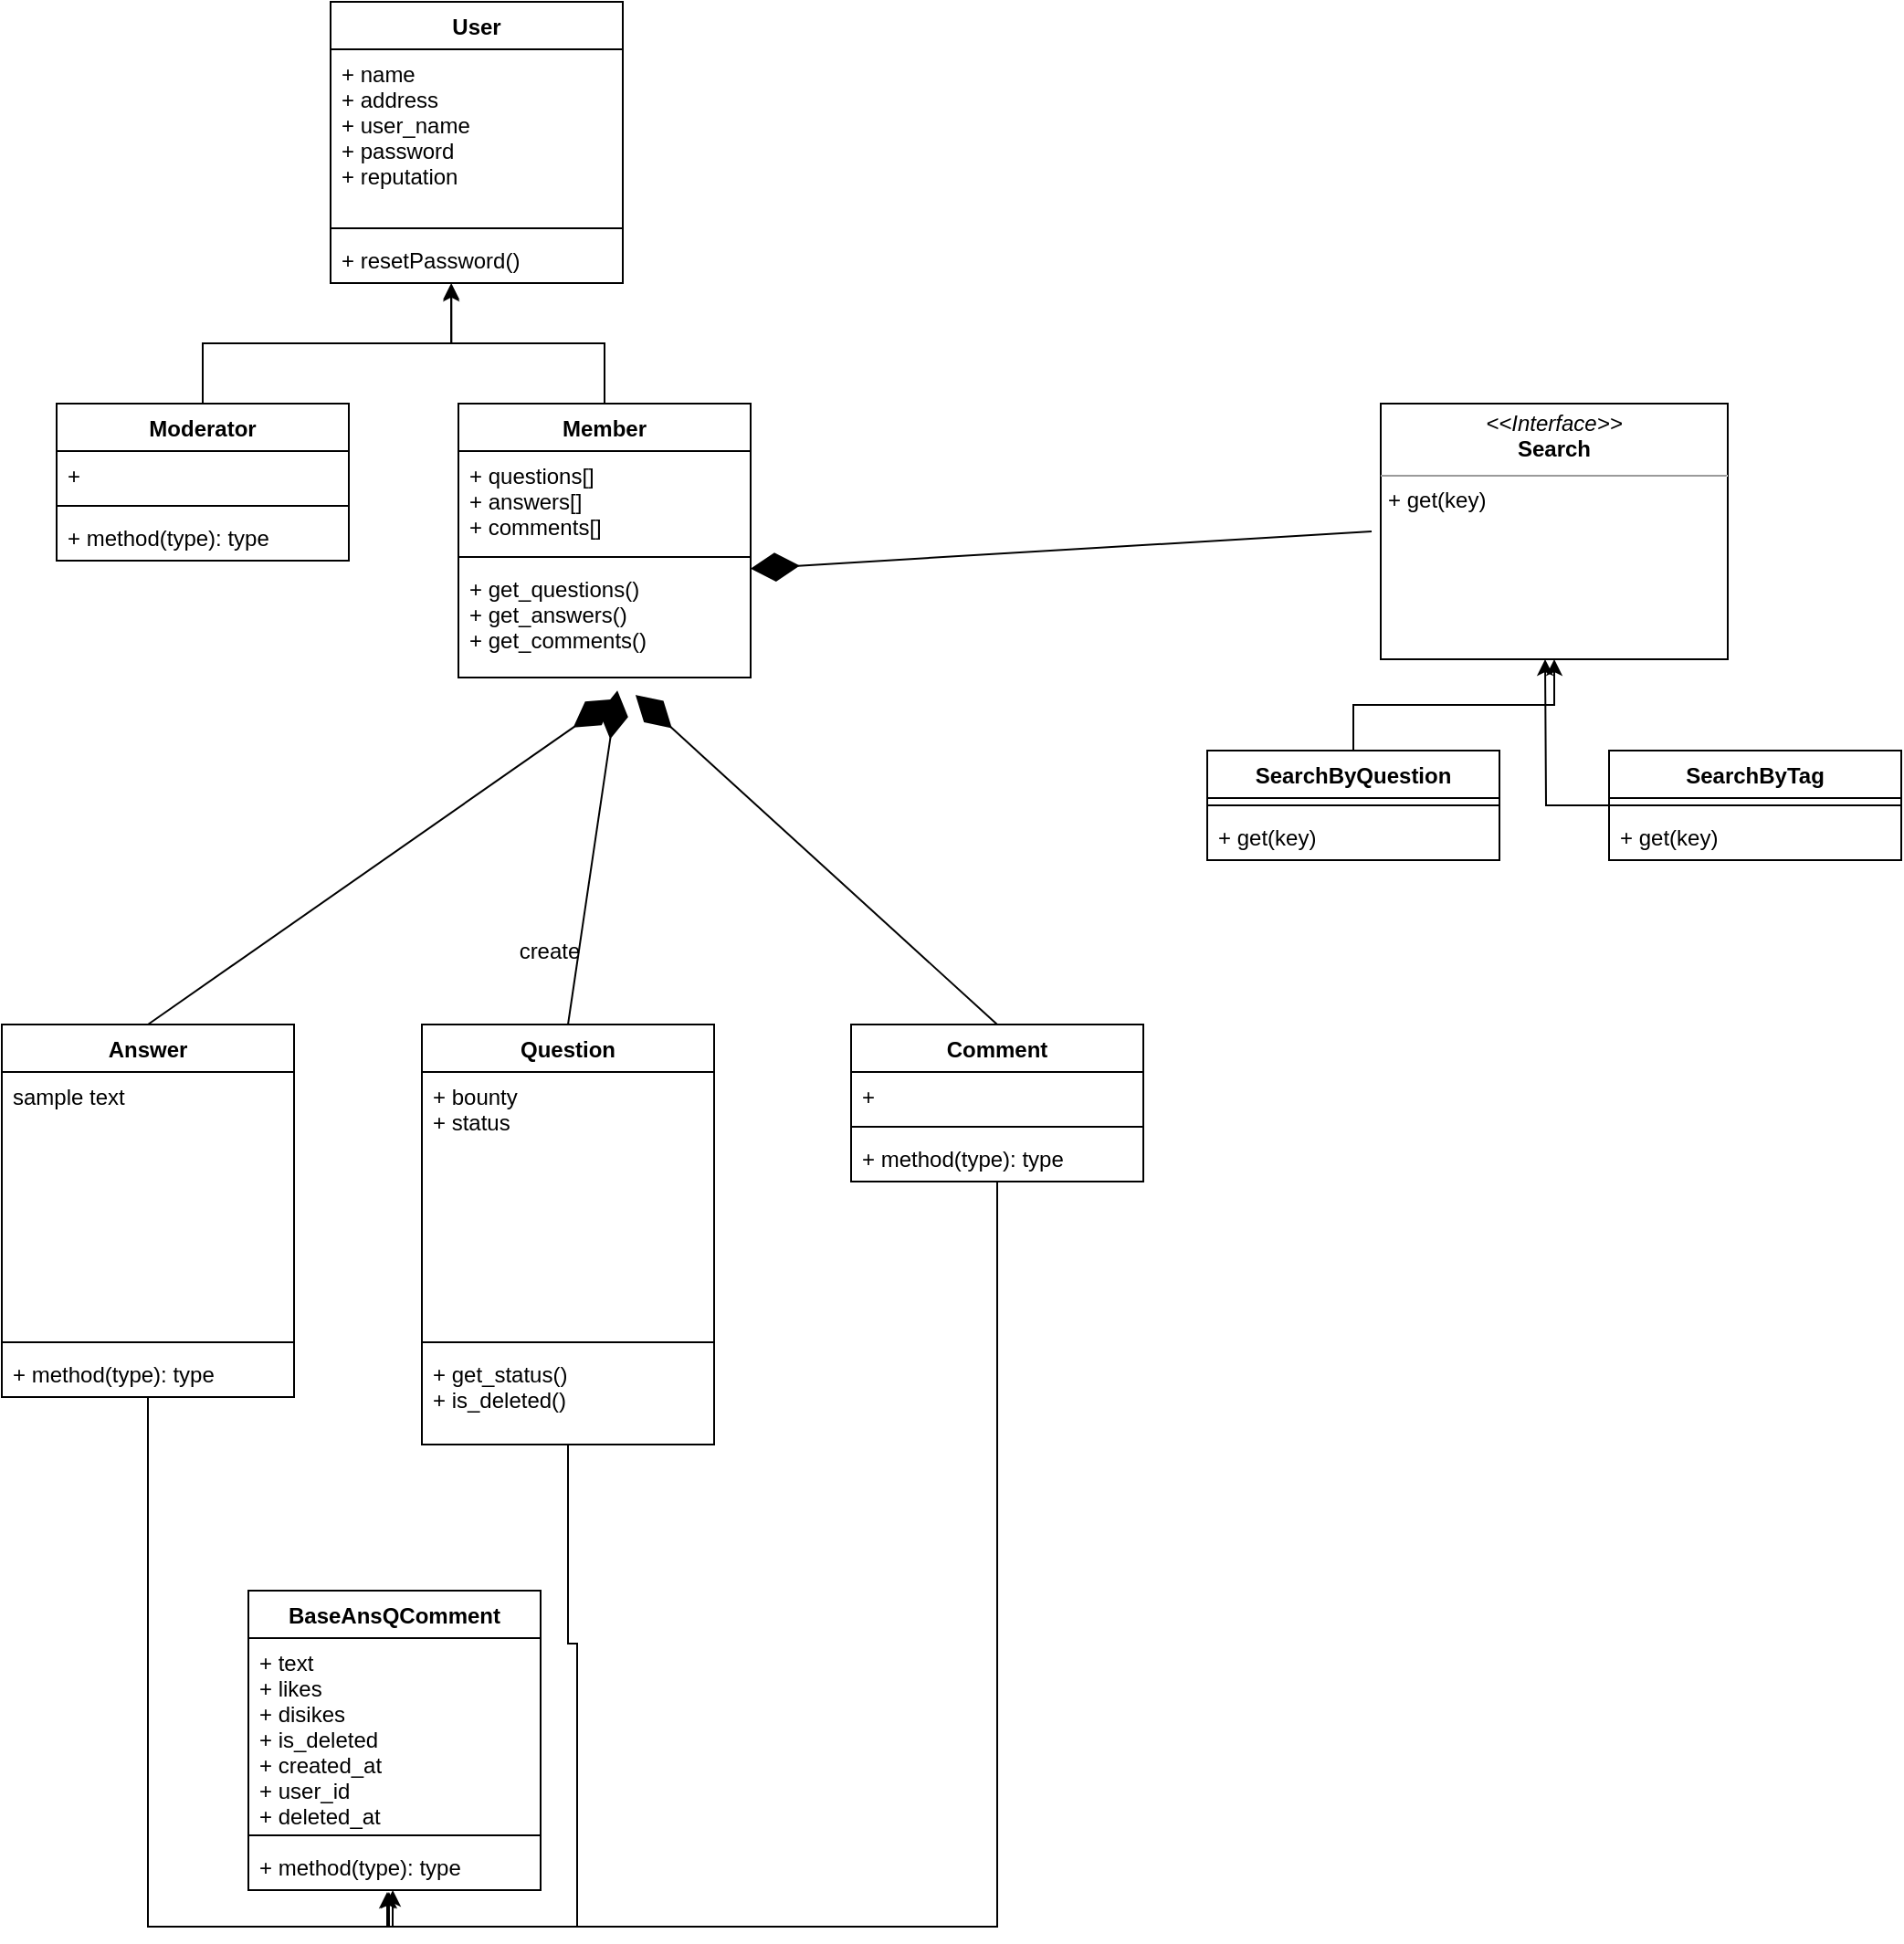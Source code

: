 <mxfile version="13.6.9" type="github"><diagram id="0bjAiOjr5qMoSYHnlquU" name="Page-1"><mxGraphModel dx="946" dy="664" grid="1" gridSize="10" guides="1" tooltips="1" connect="1" arrows="1" fold="1" page="1" pageScale="1" pageWidth="850" pageHeight="1100" math="0" shadow="0"><root><mxCell id="0"/><mxCell id="1" parent="0"/><mxCell id="j4jDKutmtgRt3o_DHzFw-5" value="&lt;p style=&quot;margin: 0px ; margin-top: 4px ; text-align: center&quot;&gt;&lt;i&gt;&amp;lt;&amp;lt;Interface&amp;gt;&amp;gt;&lt;/i&gt;&lt;br&gt;&lt;b&gt;Search&lt;/b&gt;&lt;/p&gt;&lt;hr size=&quot;1&quot;&gt;&lt;p style=&quot;margin: 0px ; margin-left: 4px&quot;&gt;&lt;/p&gt;&lt;p style=&quot;margin: 0px ; margin-left: 4px&quot;&gt;+ get(key)&lt;/p&gt;" style="verticalAlign=top;align=left;overflow=fill;fontSize=12;fontFamily=Helvetica;html=1;" vertex="1" parent="1"><mxGeometry x="765" y="320" width="190" height="140" as="geometry"/></mxCell><mxCell id="j4jDKutmtgRt3o_DHzFw-6" value="User" style="swimlane;fontStyle=1;align=center;verticalAlign=top;childLayout=stackLayout;horizontal=1;startSize=26;horizontalStack=0;resizeParent=1;resizeParentMax=0;resizeLast=0;collapsible=1;marginBottom=0;" vertex="1" parent="1"><mxGeometry x="190" y="100" width="160" height="154" as="geometry"/></mxCell><mxCell id="j4jDKutmtgRt3o_DHzFw-7" value="+ name&#xa;+ address&#xa;+ user_name&#xa;+ password&#xa;+ reputation" style="text;strokeColor=none;fillColor=none;align=left;verticalAlign=top;spacingLeft=4;spacingRight=4;overflow=hidden;rotatable=0;points=[[0,0.5],[1,0.5]];portConstraint=eastwest;" vertex="1" parent="j4jDKutmtgRt3o_DHzFw-6"><mxGeometry y="26" width="160" height="94" as="geometry"/></mxCell><mxCell id="j4jDKutmtgRt3o_DHzFw-8" value="" style="line;strokeWidth=1;fillColor=none;align=left;verticalAlign=middle;spacingTop=-1;spacingLeft=3;spacingRight=3;rotatable=0;labelPosition=right;points=[];portConstraint=eastwest;" vertex="1" parent="j4jDKutmtgRt3o_DHzFw-6"><mxGeometry y="120" width="160" height="8" as="geometry"/></mxCell><mxCell id="j4jDKutmtgRt3o_DHzFw-9" value="+ resetPassword()" style="text;strokeColor=none;fillColor=none;align=left;verticalAlign=top;spacingLeft=4;spacingRight=4;overflow=hidden;rotatable=0;points=[[0,0.5],[1,0.5]];portConstraint=eastwest;" vertex="1" parent="j4jDKutmtgRt3o_DHzFw-6"><mxGeometry y="128" width="160" height="26" as="geometry"/></mxCell><mxCell id="j4jDKutmtgRt3o_DHzFw-20" style="edgeStyle=orthogonalEdgeStyle;rounded=0;orthogonalLoop=1;jettySize=auto;html=1;entryX=0.413;entryY=1.038;entryDx=0;entryDy=0;entryPerimeter=0;" edge="1" parent="1" source="j4jDKutmtgRt3o_DHzFw-14" target="j4jDKutmtgRt3o_DHzFw-9"><mxGeometry relative="1" as="geometry"/></mxCell><mxCell id="j4jDKutmtgRt3o_DHzFw-14" value="Moderator" style="swimlane;fontStyle=1;align=center;verticalAlign=top;childLayout=stackLayout;horizontal=1;startSize=26;horizontalStack=0;resizeParent=1;resizeParentMax=0;resizeLast=0;collapsible=1;marginBottom=0;" vertex="1" parent="1"><mxGeometry x="40" y="320" width="160" height="86" as="geometry"/></mxCell><mxCell id="j4jDKutmtgRt3o_DHzFw-15" value="+ " style="text;strokeColor=none;fillColor=none;align=left;verticalAlign=top;spacingLeft=4;spacingRight=4;overflow=hidden;rotatable=0;points=[[0,0.5],[1,0.5]];portConstraint=eastwest;" vertex="1" parent="j4jDKutmtgRt3o_DHzFw-14"><mxGeometry y="26" width="160" height="26" as="geometry"/></mxCell><mxCell id="j4jDKutmtgRt3o_DHzFw-16" value="" style="line;strokeWidth=1;fillColor=none;align=left;verticalAlign=middle;spacingTop=-1;spacingLeft=3;spacingRight=3;rotatable=0;labelPosition=right;points=[];portConstraint=eastwest;" vertex="1" parent="j4jDKutmtgRt3o_DHzFw-14"><mxGeometry y="52" width="160" height="8" as="geometry"/></mxCell><mxCell id="j4jDKutmtgRt3o_DHzFw-17" value="+ method(type): type" style="text;strokeColor=none;fillColor=none;align=left;verticalAlign=top;spacingLeft=4;spacingRight=4;overflow=hidden;rotatable=0;points=[[0,0.5],[1,0.5]];portConstraint=eastwest;" vertex="1" parent="j4jDKutmtgRt3o_DHzFw-14"><mxGeometry y="60" width="160" height="26" as="geometry"/></mxCell><mxCell id="j4jDKutmtgRt3o_DHzFw-19" style="edgeStyle=orthogonalEdgeStyle;rounded=0;orthogonalLoop=1;jettySize=auto;html=1;entryX=0.413;entryY=1;entryDx=0;entryDy=0;entryPerimeter=0;" edge="1" parent="1" source="j4jDKutmtgRt3o_DHzFw-10" target="j4jDKutmtgRt3o_DHzFw-9"><mxGeometry relative="1" as="geometry"/></mxCell><mxCell id="j4jDKutmtgRt3o_DHzFw-10" value="Member" style="swimlane;fontStyle=1;align=center;verticalAlign=top;childLayout=stackLayout;horizontal=1;startSize=26;horizontalStack=0;resizeParent=1;resizeParentMax=0;resizeLast=0;collapsible=1;marginBottom=0;" vertex="1" parent="1"><mxGeometry x="260" y="320" width="160" height="150" as="geometry"/></mxCell><mxCell id="j4jDKutmtgRt3o_DHzFw-11" value="+ questions[]&#xa;+ answers[]&#xa;+ comments[]&#xa;" style="text;strokeColor=none;fillColor=none;align=left;verticalAlign=top;spacingLeft=4;spacingRight=4;overflow=hidden;rotatable=0;points=[[0,0.5],[1,0.5]];portConstraint=eastwest;" vertex="1" parent="j4jDKutmtgRt3o_DHzFw-10"><mxGeometry y="26" width="160" height="54" as="geometry"/></mxCell><mxCell id="j4jDKutmtgRt3o_DHzFw-12" value="" style="line;strokeWidth=1;fillColor=none;align=left;verticalAlign=middle;spacingTop=-1;spacingLeft=3;spacingRight=3;rotatable=0;labelPosition=right;points=[];portConstraint=eastwest;" vertex="1" parent="j4jDKutmtgRt3o_DHzFw-10"><mxGeometry y="80" width="160" height="8" as="geometry"/></mxCell><mxCell id="j4jDKutmtgRt3o_DHzFw-13" value="+ get_questions()&#xa;+ get_answers()&#xa;+ get_comments()" style="text;strokeColor=none;fillColor=none;align=left;verticalAlign=top;spacingLeft=4;spacingRight=4;overflow=hidden;rotatable=0;points=[[0,0.5],[1,0.5]];portConstraint=eastwest;" vertex="1" parent="j4jDKutmtgRt3o_DHzFw-10"><mxGeometry y="88" width="160" height="62" as="geometry"/></mxCell><mxCell id="j4jDKutmtgRt3o_DHzFw-29" style="edgeStyle=orthogonalEdgeStyle;rounded=0;orthogonalLoop=1;jettySize=auto;html=1;entryX=0.5;entryY=1;entryDx=0;entryDy=0;" edge="1" parent="1" source="j4jDKutmtgRt3o_DHzFw-21" target="j4jDKutmtgRt3o_DHzFw-5"><mxGeometry relative="1" as="geometry"/></mxCell><mxCell id="j4jDKutmtgRt3o_DHzFw-30" style="edgeStyle=orthogonalEdgeStyle;rounded=0;orthogonalLoop=1;jettySize=auto;html=1;" edge="1" parent="1" source="j4jDKutmtgRt3o_DHzFw-25"><mxGeometry relative="1" as="geometry"><mxPoint x="855" y="460" as="targetPoint"/></mxGeometry></mxCell><mxCell id="j4jDKutmtgRt3o_DHzFw-21" value="SearchByQuestion" style="swimlane;fontStyle=1;align=center;verticalAlign=top;childLayout=stackLayout;horizontal=1;startSize=26;horizontalStack=0;resizeParent=1;resizeParentMax=0;resizeLast=0;collapsible=1;marginBottom=0;" vertex="1" parent="1"><mxGeometry x="670" y="510" width="160" height="60" as="geometry"/></mxCell><mxCell id="j4jDKutmtgRt3o_DHzFw-23" value="" style="line;strokeWidth=1;fillColor=none;align=left;verticalAlign=middle;spacingTop=-1;spacingLeft=3;spacingRight=3;rotatable=0;labelPosition=right;points=[];portConstraint=eastwest;" vertex="1" parent="j4jDKutmtgRt3o_DHzFw-21"><mxGeometry y="26" width="160" height="8" as="geometry"/></mxCell><mxCell id="j4jDKutmtgRt3o_DHzFw-24" value="+ get(key)" style="text;strokeColor=none;fillColor=none;align=left;verticalAlign=top;spacingLeft=4;spacingRight=4;overflow=hidden;rotatable=0;points=[[0,0.5],[1,0.5]];portConstraint=eastwest;" vertex="1" parent="j4jDKutmtgRt3o_DHzFw-21"><mxGeometry y="34" width="160" height="26" as="geometry"/></mxCell><mxCell id="j4jDKutmtgRt3o_DHzFw-25" value="SearchByTag" style="swimlane;fontStyle=1;align=center;verticalAlign=top;childLayout=stackLayout;horizontal=1;startSize=26;horizontalStack=0;resizeParent=1;resizeParentMax=0;resizeLast=0;collapsible=1;marginBottom=0;" vertex="1" parent="1"><mxGeometry x="890" y="510" width="160" height="60" as="geometry"/></mxCell><mxCell id="j4jDKutmtgRt3o_DHzFw-27" value="" style="line;strokeWidth=1;fillColor=none;align=left;verticalAlign=middle;spacingTop=-1;spacingLeft=3;spacingRight=3;rotatable=0;labelPosition=right;points=[];portConstraint=eastwest;" vertex="1" parent="j4jDKutmtgRt3o_DHzFw-25"><mxGeometry y="26" width="160" height="8" as="geometry"/></mxCell><mxCell id="j4jDKutmtgRt3o_DHzFw-28" value="+ get(key)" style="text;strokeColor=none;fillColor=none;align=left;verticalAlign=top;spacingLeft=4;spacingRight=4;overflow=hidden;rotatable=0;points=[[0,0.5],[1,0.5]];portConstraint=eastwest;" vertex="1" parent="j4jDKutmtgRt3o_DHzFw-25"><mxGeometry y="34" width="160" height="26" as="geometry"/></mxCell><mxCell id="j4jDKutmtgRt3o_DHzFw-31" value="" style="endArrow=diamondThin;endFill=1;endSize=24;html=1;entryX=1;entryY=1.192;entryDx=0;entryDy=0;entryPerimeter=0;" edge="1" parent="1" target="j4jDKutmtgRt3o_DHzFw-11"><mxGeometry width="160" relative="1" as="geometry"><mxPoint x="760" y="390" as="sourcePoint"/><mxPoint x="670" y="380" as="targetPoint"/></mxGeometry></mxCell><mxCell id="j4jDKutmtgRt3o_DHzFw-40" value="create" style="text;html=1;strokeColor=none;fillColor=none;align=center;verticalAlign=middle;whiteSpace=wrap;rounded=0;" vertex="1" parent="1"><mxGeometry x="290" y="610" width="40" height="20" as="geometry"/></mxCell><mxCell id="j4jDKutmtgRt3o_DHzFw-51" style="edgeStyle=orthogonalEdgeStyle;rounded=0;orthogonalLoop=1;jettySize=auto;html=1;entryX=0.481;entryY=1.038;entryDx=0;entryDy=0;entryPerimeter=0;" edge="1" parent="1" source="j4jDKutmtgRt3o_DHzFw-32" target="j4jDKutmtgRt3o_DHzFw-49"><mxGeometry relative="1" as="geometry"/></mxCell><mxCell id="j4jDKutmtgRt3o_DHzFw-50" style="edgeStyle=orthogonalEdgeStyle;rounded=0;orthogonalLoop=1;jettySize=auto;html=1;entryX=0.494;entryY=1;entryDx=0;entryDy=0;entryPerimeter=0;" edge="1" parent="1" source="j4jDKutmtgRt3o_DHzFw-41" target="j4jDKutmtgRt3o_DHzFw-49"><mxGeometry relative="1" as="geometry"/></mxCell><mxCell id="j4jDKutmtgRt3o_DHzFw-56" style="edgeStyle=orthogonalEdgeStyle;rounded=0;orthogonalLoop=1;jettySize=auto;html=1;entryX=0.475;entryY=1.038;entryDx=0;entryDy=0;entryPerimeter=0;" edge="1" parent="1" source="j4jDKutmtgRt3o_DHzFw-52" target="j4jDKutmtgRt3o_DHzFw-49"><mxGeometry relative="1" as="geometry"/></mxCell><mxCell id="j4jDKutmtgRt3o_DHzFw-32" value="Question" style="swimlane;fontStyle=1;align=center;verticalAlign=top;childLayout=stackLayout;horizontal=1;startSize=26;horizontalStack=0;resizeParent=1;resizeParentMax=0;resizeLast=0;collapsible=1;marginBottom=0;" vertex="1" parent="1"><mxGeometry x="240" y="660" width="160" height="230" as="geometry"/></mxCell><mxCell id="j4jDKutmtgRt3o_DHzFw-33" value="+ bounty&#xa;+ status&#xa;" style="text;strokeColor=none;fillColor=none;align=left;verticalAlign=top;spacingLeft=4;spacingRight=4;overflow=hidden;rotatable=0;points=[[0,0.5],[1,0.5]];portConstraint=eastwest;" vertex="1" parent="j4jDKutmtgRt3o_DHzFw-32"><mxGeometry y="26" width="160" height="144" as="geometry"/></mxCell><mxCell id="j4jDKutmtgRt3o_DHzFw-34" value="" style="line;strokeWidth=1;fillColor=none;align=left;verticalAlign=middle;spacingTop=-1;spacingLeft=3;spacingRight=3;rotatable=0;labelPosition=right;points=[];portConstraint=eastwest;" vertex="1" parent="j4jDKutmtgRt3o_DHzFw-32"><mxGeometry y="170" width="160" height="8" as="geometry"/></mxCell><mxCell id="j4jDKutmtgRt3o_DHzFw-35" value="+ get_status()&#xa;+ is_deleted()" style="text;strokeColor=none;fillColor=none;align=left;verticalAlign=top;spacingLeft=4;spacingRight=4;overflow=hidden;rotatable=0;points=[[0,0.5],[1,0.5]];portConstraint=eastwest;" vertex="1" parent="j4jDKutmtgRt3o_DHzFw-32"><mxGeometry y="178" width="160" height="52" as="geometry"/></mxCell><mxCell id="j4jDKutmtgRt3o_DHzFw-41" value="Answer" style="swimlane;fontStyle=1;align=center;verticalAlign=top;childLayout=stackLayout;horizontal=1;startSize=26;horizontalStack=0;resizeParent=1;resizeParentMax=0;resizeLast=0;collapsible=1;marginBottom=0;" vertex="1" parent="1"><mxGeometry x="10" y="660" width="160" height="204" as="geometry"/></mxCell><mxCell id="j4jDKutmtgRt3o_DHzFw-42" value="sample text" style="text;strokeColor=none;fillColor=none;align=left;verticalAlign=top;spacingLeft=4;spacingRight=4;overflow=hidden;rotatable=0;points=[[0,0.5],[1,0.5]];portConstraint=eastwest;" vertex="1" parent="j4jDKutmtgRt3o_DHzFw-41"><mxGeometry y="26" width="160" height="144" as="geometry"/></mxCell><mxCell id="j4jDKutmtgRt3o_DHzFw-43" value="" style="line;strokeWidth=1;fillColor=none;align=left;verticalAlign=middle;spacingTop=-1;spacingLeft=3;spacingRight=3;rotatable=0;labelPosition=right;points=[];portConstraint=eastwest;" vertex="1" parent="j4jDKutmtgRt3o_DHzFw-41"><mxGeometry y="170" width="160" height="8" as="geometry"/></mxCell><mxCell id="j4jDKutmtgRt3o_DHzFw-44" value="+ method(type): type" style="text;strokeColor=none;fillColor=none;align=left;verticalAlign=top;spacingLeft=4;spacingRight=4;overflow=hidden;rotatable=0;points=[[0,0.5],[1,0.5]];portConstraint=eastwest;" vertex="1" parent="j4jDKutmtgRt3o_DHzFw-41"><mxGeometry y="178" width="160" height="26" as="geometry"/></mxCell><mxCell id="j4jDKutmtgRt3o_DHzFw-52" value="Comment" style="swimlane;fontStyle=1;align=center;verticalAlign=top;childLayout=stackLayout;horizontal=1;startSize=26;horizontalStack=0;resizeParent=1;resizeParentMax=0;resizeLast=0;collapsible=1;marginBottom=0;" vertex="1" parent="1"><mxGeometry x="475" y="660" width="160" height="86" as="geometry"/></mxCell><mxCell id="j4jDKutmtgRt3o_DHzFw-53" value="+ " style="text;strokeColor=none;fillColor=none;align=left;verticalAlign=top;spacingLeft=4;spacingRight=4;overflow=hidden;rotatable=0;points=[[0,0.5],[1,0.5]];portConstraint=eastwest;" vertex="1" parent="j4jDKutmtgRt3o_DHzFw-52"><mxGeometry y="26" width="160" height="26" as="geometry"/></mxCell><mxCell id="j4jDKutmtgRt3o_DHzFw-54" value="" style="line;strokeWidth=1;fillColor=none;align=left;verticalAlign=middle;spacingTop=-1;spacingLeft=3;spacingRight=3;rotatable=0;labelPosition=right;points=[];portConstraint=eastwest;" vertex="1" parent="j4jDKutmtgRt3o_DHzFw-52"><mxGeometry y="52" width="160" height="8" as="geometry"/></mxCell><mxCell id="j4jDKutmtgRt3o_DHzFw-55" value="+ method(type): type" style="text;strokeColor=none;fillColor=none;align=left;verticalAlign=top;spacingLeft=4;spacingRight=4;overflow=hidden;rotatable=0;points=[[0,0.5],[1,0.5]];portConstraint=eastwest;" vertex="1" parent="j4jDKutmtgRt3o_DHzFw-52"><mxGeometry y="60" width="160" height="26" as="geometry"/></mxCell><mxCell id="j4jDKutmtgRt3o_DHzFw-46" value="BaseAnsQComment" style="swimlane;fontStyle=1;align=center;verticalAlign=top;childLayout=stackLayout;horizontal=1;startSize=26;horizontalStack=0;resizeParent=1;resizeParentMax=0;resizeLast=0;collapsible=1;marginBottom=0;" vertex="1" parent="1"><mxGeometry x="145" y="970" width="160" height="164" as="geometry"/></mxCell><mxCell id="j4jDKutmtgRt3o_DHzFw-47" value="+ text&#xa;+ likes&#xa;+ disikes&#xa;+ is_deleted&#xa;+ created_at&#xa;+ user_id&#xa;+ deleted_at" style="text;strokeColor=none;fillColor=none;align=left;verticalAlign=top;spacingLeft=4;spacingRight=4;overflow=hidden;rotatable=0;points=[[0,0.5],[1,0.5]];portConstraint=eastwest;" vertex="1" parent="j4jDKutmtgRt3o_DHzFw-46"><mxGeometry y="26" width="160" height="104" as="geometry"/></mxCell><mxCell id="j4jDKutmtgRt3o_DHzFw-48" value="" style="line;strokeWidth=1;fillColor=none;align=left;verticalAlign=middle;spacingTop=-1;spacingLeft=3;spacingRight=3;rotatable=0;labelPosition=right;points=[];portConstraint=eastwest;" vertex="1" parent="j4jDKutmtgRt3o_DHzFw-46"><mxGeometry y="130" width="160" height="8" as="geometry"/></mxCell><mxCell id="j4jDKutmtgRt3o_DHzFw-49" value="+ method(type): type" style="text;strokeColor=none;fillColor=none;align=left;verticalAlign=top;spacingLeft=4;spacingRight=4;overflow=hidden;rotatable=0;points=[[0,0.5],[1,0.5]];portConstraint=eastwest;" vertex="1" parent="j4jDKutmtgRt3o_DHzFw-46"><mxGeometry y="138" width="160" height="26" as="geometry"/></mxCell><mxCell id="j4jDKutmtgRt3o_DHzFw-62" value="" style="endArrow=diamondThin;endFill=1;endSize=24;html=1;entryX=0.531;entryY=1.192;entryDx=0;entryDy=0;entryPerimeter=0;exitX=0.5;exitY=0;exitDx=0;exitDy=0;" edge="1" parent="1" source="j4jDKutmtgRt3o_DHzFw-41" target="j4jDKutmtgRt3o_DHzFw-13"><mxGeometry width="160" relative="1" as="geometry"><mxPoint x="200" y="460" as="sourcePoint"/><mxPoint x="360" y="460" as="targetPoint"/></mxGeometry></mxCell><mxCell id="j4jDKutmtgRt3o_DHzFw-63" value="" style="endArrow=diamondThin;endFill=1;endSize=24;html=1;exitX=0.5;exitY=0;exitDx=0;exitDy=0;entryX=0.544;entryY=1.115;entryDx=0;entryDy=0;entryPerimeter=0;" edge="1" parent="1" source="j4jDKutmtgRt3o_DHzFw-32" target="j4jDKutmtgRt3o_DHzFw-13"><mxGeometry width="160" relative="1" as="geometry"><mxPoint x="270" y="550" as="sourcePoint"/><mxPoint x="410" y="500" as="targetPoint"/></mxGeometry></mxCell><mxCell id="j4jDKutmtgRt3o_DHzFw-64" value="" style="endArrow=diamondThin;endFill=1;endSize=24;html=1;exitX=0.5;exitY=0;exitDx=0;exitDy=0;entryX=0.606;entryY=1.154;entryDx=0;entryDy=0;entryPerimeter=0;" edge="1" parent="1" source="j4jDKutmtgRt3o_DHzFw-52" target="j4jDKutmtgRt3o_DHzFw-13"><mxGeometry width="160" relative="1" as="geometry"><mxPoint x="220" y="480" as="sourcePoint"/><mxPoint x="370" y="450" as="targetPoint"/></mxGeometry></mxCell></root></mxGraphModel></diagram></mxfile>